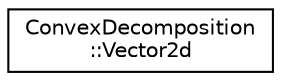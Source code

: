 digraph "Graphical Class Hierarchy"
{
  edge [fontname="Helvetica",fontsize="10",labelfontname="Helvetica",labelfontsize="10"];
  node [fontname="Helvetica",fontsize="10",shape=record];
  rankdir="LR";
  Node1 [label="ConvexDecomposition\l::Vector2d",height=0.2,width=0.4,color="black", fillcolor="white", style="filled",URL="$class_convex_decomposition_1_1_vector2d.html"];
}
